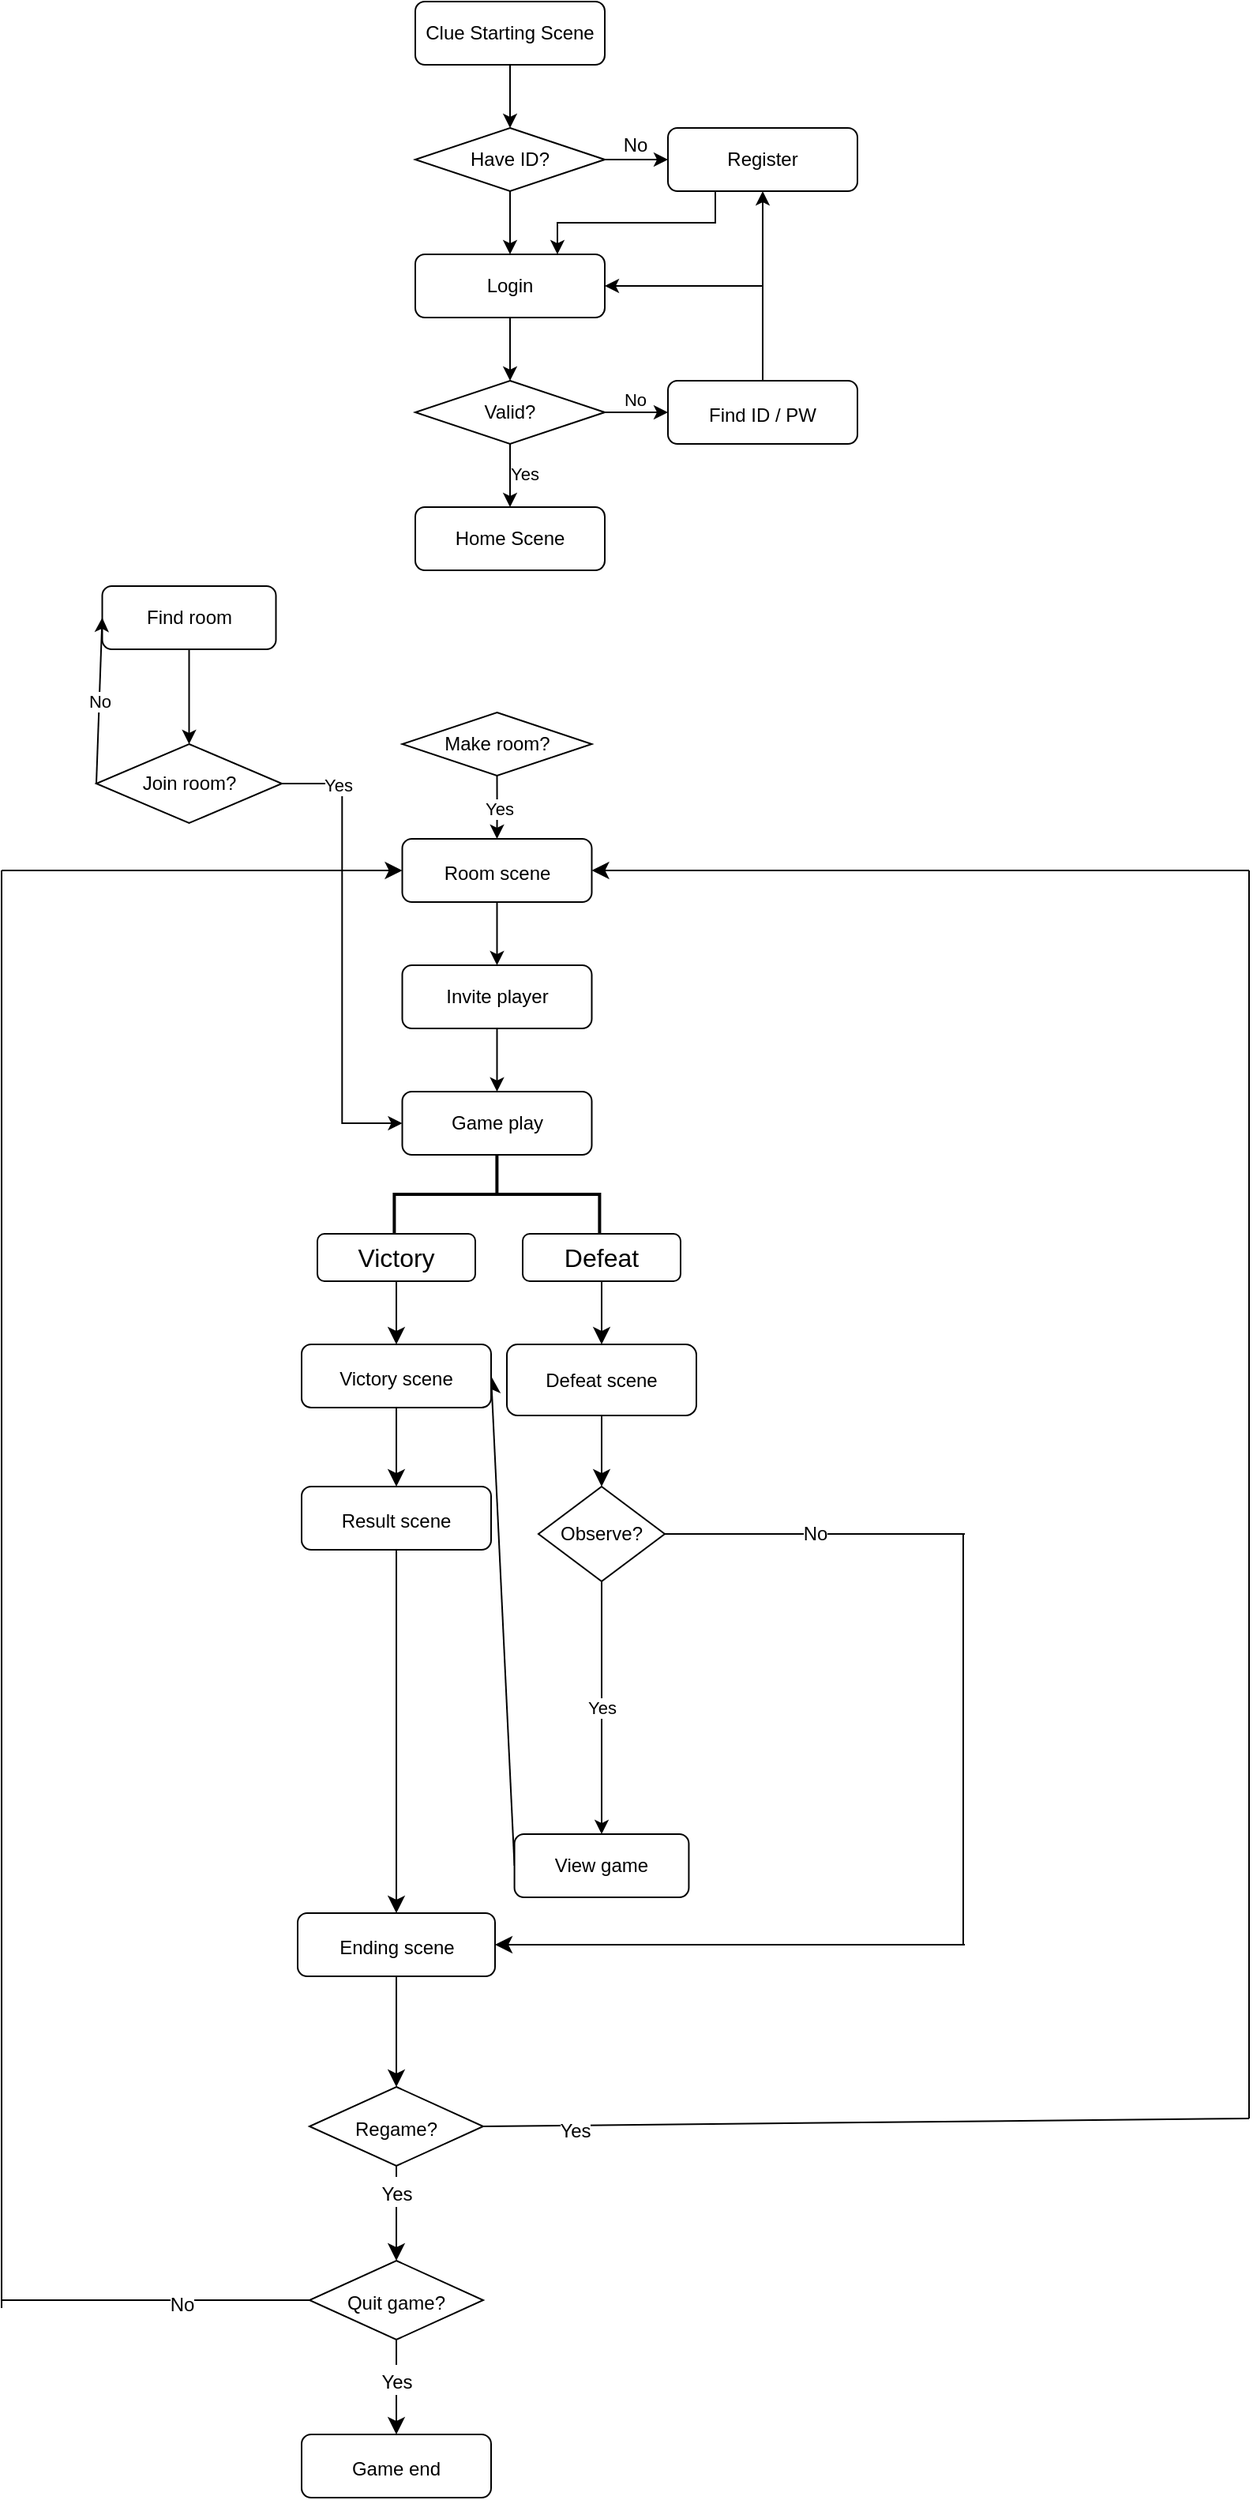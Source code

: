 <mxfile version="22.1.21" type="github">
  <diagram id="C5RBs43oDa-KdzZeNtuy" name="Page-1">
    <mxGraphModel dx="954" dy="589" grid="1" gridSize="10" guides="1" tooltips="1" connect="1" arrows="1" fold="1" page="1" pageScale="1" pageWidth="827" pageHeight="1169" math="0" shadow="0">
      <root>
        <mxCell id="WIyWlLk6GJQsqaUBKTNV-0" />
        <mxCell id="WIyWlLk6GJQsqaUBKTNV-1" parent="WIyWlLk6GJQsqaUBKTNV-0" />
        <mxCell id="JwCSaX0RSoOB0MdqLCf4-31" style="edgeStyle=orthogonalEdgeStyle;rounded=0;orthogonalLoop=1;jettySize=auto;html=1;" parent="WIyWlLk6GJQsqaUBKTNV-1" source="WIyWlLk6GJQsqaUBKTNV-3" target="JwCSaX0RSoOB0MdqLCf4-32" edge="1">
          <mxGeometry relative="1" as="geometry">
            <mxPoint x="331.7" y="130" as="targetPoint" />
          </mxGeometry>
        </mxCell>
        <mxCell id="WIyWlLk6GJQsqaUBKTNV-3" value="Clue Starting Scene" style="rounded=1;whiteSpace=wrap;html=1;fontSize=12;glass=0;strokeWidth=1;shadow=0;" parent="WIyWlLk6GJQsqaUBKTNV-1" vertex="1">
          <mxGeometry x="280" y="40" width="120" height="40" as="geometry" />
        </mxCell>
        <mxCell id="3HpmYtwetIIkrx0pe5Fz-3" value="" style="edgeStyle=orthogonalEdgeStyle;rounded=0;orthogonalLoop=1;jettySize=auto;html=1;entryX=0.5;entryY=0;entryDx=0;entryDy=0;" parent="WIyWlLk6GJQsqaUBKTNV-1" source="3HpmYtwetIIkrx0pe5Fz-0" edge="1" target="3HpmYtwetIIkrx0pe5Fz-7">
          <mxGeometry relative="1" as="geometry">
            <mxPoint x="331.75" y="330" as="targetPoint" />
          </mxGeometry>
        </mxCell>
        <mxCell id="3HpmYtwetIIkrx0pe5Fz-0" value="Login" style="rounded=1;whiteSpace=wrap;html=1;" parent="WIyWlLk6GJQsqaUBKTNV-1" vertex="1">
          <mxGeometry x="280" y="200" width="120" height="40" as="geometry" />
        </mxCell>
        <mxCell id="3HpmYtwetIIkrx0pe5Fz-1" style="edgeStyle=orthogonalEdgeStyle;rounded=0;orthogonalLoop=1;jettySize=auto;html=1;exitX=0.5;exitY=1;exitDx=0;exitDy=0;" parent="WIyWlLk6GJQsqaUBKTNV-1" source="3HpmYtwetIIkrx0pe5Fz-0" target="3HpmYtwetIIkrx0pe5Fz-0" edge="1">
          <mxGeometry relative="1" as="geometry" />
        </mxCell>
        <mxCell id="3HpmYtwetIIkrx0pe5Fz-2" value="Home Scene" style="whiteSpace=wrap;html=1;rounded=1;" parent="WIyWlLk6GJQsqaUBKTNV-1" vertex="1">
          <mxGeometry x="280" y="360" width="120" height="40" as="geometry" />
        </mxCell>
        <mxCell id="HTRj5CVmtDGynTPaIfWx-3" style="edgeStyle=orthogonalEdgeStyle;rounded=0;orthogonalLoop=1;jettySize=auto;html=1;exitX=0.5;exitY=1;exitDx=0;exitDy=0;entryX=0.5;entryY=0;entryDx=0;entryDy=0;" edge="1" parent="WIyWlLk6GJQsqaUBKTNV-1" source="3HpmYtwetIIkrx0pe5Fz-7" target="3HpmYtwetIIkrx0pe5Fz-2">
          <mxGeometry relative="1" as="geometry" />
        </mxCell>
        <mxCell id="HTRj5CVmtDGynTPaIfWx-11" value="Yes" style="edgeLabel;html=1;align=center;verticalAlign=middle;resizable=0;points=[];" vertex="1" connectable="0" parent="HTRj5CVmtDGynTPaIfWx-3">
          <mxGeometry x="-0.15" y="1" relative="1" as="geometry">
            <mxPoint x="8" y="2" as="offset" />
          </mxGeometry>
        </mxCell>
        <mxCell id="HTRj5CVmtDGynTPaIfWx-4" style="edgeStyle=orthogonalEdgeStyle;rounded=0;orthogonalLoop=1;jettySize=auto;html=1;exitX=1;exitY=0.5;exitDx=0;exitDy=0;entryX=0;entryY=0.5;entryDx=0;entryDy=0;" edge="1" parent="WIyWlLk6GJQsqaUBKTNV-1" source="3HpmYtwetIIkrx0pe5Fz-7" target="Gx720E7wN7_lt2PWXB4A-29">
          <mxGeometry relative="1" as="geometry" />
        </mxCell>
        <mxCell id="HTRj5CVmtDGynTPaIfWx-7" value="No" style="edgeLabel;html=1;align=center;verticalAlign=middle;resizable=0;points=[];" vertex="1" connectable="0" parent="HTRj5CVmtDGynTPaIfWx-4">
          <mxGeometry x="-0.15" y="2" relative="1" as="geometry">
            <mxPoint x="2" y="-6" as="offset" />
          </mxGeometry>
        </mxCell>
        <mxCell id="3HpmYtwetIIkrx0pe5Fz-7" value="Valid?" style="rhombus;whiteSpace=wrap;html=1;" parent="WIyWlLk6GJQsqaUBKTNV-1" vertex="1">
          <mxGeometry x="280" y="280" width="120" height="40" as="geometry" />
        </mxCell>
        <mxCell id="3HpmYtwetIIkrx0pe5Fz-17" style="edgeStyle=orthogonalEdgeStyle;rounded=0;orthogonalLoop=1;jettySize=auto;html=1;exitX=0.5;exitY=1;exitDx=0;exitDy=0;" parent="WIyWlLk6GJQsqaUBKTNV-1" source="3HpmYtwetIIkrx0pe5Fz-15" edge="1">
          <mxGeometry relative="1" as="geometry">
            <mxPoint x="331.75" y="570" as="targetPoint" />
          </mxGeometry>
        </mxCell>
        <mxCell id="3HpmYtwetIIkrx0pe5Fz-18" value="Yes" style="edgeLabel;html=1;align=center;verticalAlign=middle;resizable=0;points=[];" parent="3HpmYtwetIIkrx0pe5Fz-17" vertex="1" connectable="0">
          <mxGeometry x="0.062" relative="1" as="geometry">
            <mxPoint as="offset" />
          </mxGeometry>
        </mxCell>
        <mxCell id="3HpmYtwetIIkrx0pe5Fz-15" value="Make room?" style="rhombus;whiteSpace=wrap;html=1;" parent="WIyWlLk6GJQsqaUBKTNV-1" vertex="1">
          <mxGeometry x="271.75" y="490" width="120" height="40" as="geometry" />
        </mxCell>
        <mxCell id="JwCSaX0RSoOB0MdqLCf4-1" style="edgeStyle=orthogonalEdgeStyle;rounded=0;orthogonalLoop=1;jettySize=auto;html=1;entryX=0.5;entryY=0;entryDx=0;entryDy=0;" parent="WIyWlLk6GJQsqaUBKTNV-1" source="ZR01JRABGJdEw6RTcn_Y-5" target="JwCSaX0RSoOB0MdqLCf4-0" edge="1">
          <mxGeometry relative="1" as="geometry" />
        </mxCell>
        <mxCell id="ZR01JRABGJdEw6RTcn_Y-5" value="&lt;font style=&quot;font-size: 12px;&quot;&gt;Room scene&lt;/font&gt;" style="rounded=1;whiteSpace=wrap;html=1;fontSize=16;" parent="WIyWlLk6GJQsqaUBKTNV-1" vertex="1">
          <mxGeometry x="271.75" y="570" width="120" height="40" as="geometry" />
        </mxCell>
        <mxCell id="JwCSaX0RSoOB0MdqLCf4-3" value="" style="edgeStyle=orthogonalEdgeStyle;rounded=0;orthogonalLoop=1;jettySize=auto;html=1;" parent="WIyWlLk6GJQsqaUBKTNV-1" source="JwCSaX0RSoOB0MdqLCf4-0" target="JwCSaX0RSoOB0MdqLCf4-2" edge="1">
          <mxGeometry relative="1" as="geometry" />
        </mxCell>
        <mxCell id="JwCSaX0RSoOB0MdqLCf4-0" value="Invite player" style="rounded=1;whiteSpace=wrap;html=1;" parent="WIyWlLk6GJQsqaUBKTNV-1" vertex="1">
          <mxGeometry x="271.75" y="650" width="120" height="40" as="geometry" />
        </mxCell>
        <mxCell id="JwCSaX0RSoOB0MdqLCf4-2" value="Game play" style="rounded=1;whiteSpace=wrap;html=1;" parent="WIyWlLk6GJQsqaUBKTNV-1" vertex="1">
          <mxGeometry x="271.75" y="730" width="120" height="40" as="geometry" />
        </mxCell>
        <mxCell id="JwCSaX0RSoOB0MdqLCf4-22" style="edgeStyle=orthogonalEdgeStyle;rounded=0;orthogonalLoop=1;jettySize=auto;html=1;entryX=0.5;entryY=0;entryDx=0;entryDy=0;" parent="WIyWlLk6GJQsqaUBKTNV-1" source="JwCSaX0RSoOB0MdqLCf4-7" target="JwCSaX0RSoOB0MdqLCf4-8" edge="1">
          <mxGeometry relative="1" as="geometry" />
        </mxCell>
        <mxCell id="JwCSaX0RSoOB0MdqLCf4-7" value="Find room" style="rounded=1;whiteSpace=wrap;html=1;" parent="WIyWlLk6GJQsqaUBKTNV-1" vertex="1">
          <mxGeometry x="81.75" y="410" width="110" height="40" as="geometry" />
        </mxCell>
        <mxCell id="JwCSaX0RSoOB0MdqLCf4-24" style="edgeStyle=orthogonalEdgeStyle;rounded=0;orthogonalLoop=1;jettySize=auto;html=1;entryX=0;entryY=0.5;entryDx=0;entryDy=0;" parent="WIyWlLk6GJQsqaUBKTNV-1" source="JwCSaX0RSoOB0MdqLCf4-8" target="JwCSaX0RSoOB0MdqLCf4-2" edge="1">
          <mxGeometry relative="1" as="geometry" />
        </mxCell>
        <mxCell id="JwCSaX0RSoOB0MdqLCf4-28" value="Yes" style="edgeLabel;html=1;align=center;verticalAlign=middle;resizable=0;points=[];" parent="JwCSaX0RSoOB0MdqLCf4-24" vertex="1" connectable="0">
          <mxGeometry x="-0.758" y="-1" relative="1" as="geometry">
            <mxPoint as="offset" />
          </mxGeometry>
        </mxCell>
        <mxCell id="JwCSaX0RSoOB0MdqLCf4-8" value="Join room?" style="rhombus;whiteSpace=wrap;html=1;" parent="WIyWlLk6GJQsqaUBKTNV-1" vertex="1">
          <mxGeometry x="78" y="510" width="117.5" height="50" as="geometry" />
        </mxCell>
        <mxCell id="JwCSaX0RSoOB0MdqLCf4-26" value="" style="endArrow=classic;html=1;rounded=0;exitX=0;exitY=0.5;exitDx=0;exitDy=0;entryX=0;entryY=0.5;entryDx=0;entryDy=0;" parent="WIyWlLk6GJQsqaUBKTNV-1" source="JwCSaX0RSoOB0MdqLCf4-8" target="JwCSaX0RSoOB0MdqLCf4-7" edge="1">
          <mxGeometry relative="1" as="geometry">
            <mxPoint x="-28.25" y="440" as="sourcePoint" />
            <mxPoint x="77.75" y="440" as="targetPoint" />
          </mxGeometry>
        </mxCell>
        <mxCell id="JwCSaX0RSoOB0MdqLCf4-27" value="No" style="edgeLabel;resizable=0;html=1;align=center;verticalAlign=middle;" parent="JwCSaX0RSoOB0MdqLCf4-26" connectable="0" vertex="1">
          <mxGeometry relative="1" as="geometry" />
        </mxCell>
        <mxCell id="JwCSaX0RSoOB0MdqLCf4-41" style="edgeStyle=orthogonalEdgeStyle;rounded=0;orthogonalLoop=1;jettySize=auto;html=1;entryX=0;entryY=0.5;entryDx=0;entryDy=0;" parent="WIyWlLk6GJQsqaUBKTNV-1" source="JwCSaX0RSoOB0MdqLCf4-32" target="JwCSaX0RSoOB0MdqLCf4-38" edge="1">
          <mxGeometry relative="1" as="geometry" />
        </mxCell>
        <mxCell id="JwCSaX0RSoOB0MdqLCf4-42" value="&lt;font style=&quot;font-size: 12px;&quot;&gt;No&lt;/font&gt;" style="edgeLabel;html=1;align=center;verticalAlign=middle;resizable=0;points=[];" parent="JwCSaX0RSoOB0MdqLCf4-41" vertex="1" connectable="0">
          <mxGeometry x="-0.451" y="1" relative="1" as="geometry">
            <mxPoint x="8" y="-8" as="offset" />
          </mxGeometry>
        </mxCell>
        <mxCell id="HTRj5CVmtDGynTPaIfWx-2" style="edgeStyle=orthogonalEdgeStyle;rounded=0;orthogonalLoop=1;jettySize=auto;html=1;exitX=0.5;exitY=1;exitDx=0;exitDy=0;entryX=0.5;entryY=0;entryDx=0;entryDy=0;" edge="1" parent="WIyWlLk6GJQsqaUBKTNV-1" source="JwCSaX0RSoOB0MdqLCf4-32" target="3HpmYtwetIIkrx0pe5Fz-0">
          <mxGeometry relative="1" as="geometry" />
        </mxCell>
        <mxCell id="JwCSaX0RSoOB0MdqLCf4-32" value="Have ID?" style="rhombus;whiteSpace=wrap;html=1;" parent="WIyWlLk6GJQsqaUBKTNV-1" vertex="1">
          <mxGeometry x="280" y="120" width="120" height="40" as="geometry" />
        </mxCell>
        <mxCell id="HTRj5CVmtDGynTPaIfWx-10" style="edgeStyle=orthogonalEdgeStyle;rounded=0;orthogonalLoop=1;jettySize=auto;html=1;exitX=0.25;exitY=1;exitDx=0;exitDy=0;entryX=0.75;entryY=0;entryDx=0;entryDy=0;" edge="1" parent="WIyWlLk6GJQsqaUBKTNV-1" source="JwCSaX0RSoOB0MdqLCf4-38" target="3HpmYtwetIIkrx0pe5Fz-0">
          <mxGeometry relative="1" as="geometry" />
        </mxCell>
        <mxCell id="JwCSaX0RSoOB0MdqLCf4-38" value="Register" style="rounded=1;whiteSpace=wrap;html=1;" parent="WIyWlLk6GJQsqaUBKTNV-1" vertex="1">
          <mxGeometry x="440" y="120" width="120" height="40" as="geometry" />
        </mxCell>
        <mxCell id="JwCSaX0RSoOB0MdqLCf4-67" value="Yes" style="edgeStyle=orthogonalEdgeStyle;rounded=0;orthogonalLoop=1;jettySize=auto;html=1;entryX=0.5;entryY=0;entryDx=0;entryDy=0;" parent="WIyWlLk6GJQsqaUBKTNV-1" source="JwCSaX0RSoOB0MdqLCf4-62" target="JwCSaX0RSoOB0MdqLCf4-66" edge="1">
          <mxGeometry relative="1" as="geometry" />
        </mxCell>
        <mxCell id="Gx720E7wN7_lt2PWXB4A-12" value="No" style="edgeStyle=none;curved=1;rounded=0;orthogonalLoop=1;jettySize=auto;html=1;fontSize=12;startSize=8;endSize=8;startArrow=none;startFill=0;endArrow=none;endFill=0;exitX=1;exitY=0.5;exitDx=0;exitDy=0;" parent="WIyWlLk6GJQsqaUBKTNV-1" source="JwCSaX0RSoOB0MdqLCf4-62" edge="1">
          <mxGeometry relative="1" as="geometry">
            <mxPoint x="628" y="1010" as="targetPoint" />
          </mxGeometry>
        </mxCell>
        <mxCell id="JwCSaX0RSoOB0MdqLCf4-62" value="Observe?" style="rhombus;whiteSpace=wrap;html=1;" parent="WIyWlLk6GJQsqaUBKTNV-1" vertex="1">
          <mxGeometry x="358.0" y="980" width="80" height="60" as="geometry" />
        </mxCell>
        <mxCell id="Gx720E7wN7_lt2PWXB4A-4" style="edgeStyle=none;curved=1;rounded=0;orthogonalLoop=1;jettySize=auto;html=1;fontSize=12;startSize=8;endSize=8;entryX=1;entryY=0.5;entryDx=0;entryDy=0;exitX=0;exitY=0.5;exitDx=0;exitDy=0;" parent="WIyWlLk6GJQsqaUBKTNV-1" source="JwCSaX0RSoOB0MdqLCf4-66" target="Gx720E7wN7_lt2PWXB4A-0" edge="1">
          <mxGeometry relative="1" as="geometry">
            <mxPoint x="326.7" y="1105" as="targetPoint" />
          </mxGeometry>
        </mxCell>
        <mxCell id="JwCSaX0RSoOB0MdqLCf4-66" value="View game" style="rounded=1;whiteSpace=wrap;html=1;" parent="WIyWlLk6GJQsqaUBKTNV-1" vertex="1">
          <mxGeometry x="342.79" y="1200" width="110.43" height="40" as="geometry" />
        </mxCell>
        <mxCell id="Gx720E7wN7_lt2PWXB4A-48" style="edgeStyle=none;curved=1;rounded=0;orthogonalLoop=1;jettySize=auto;html=1;entryX=0.5;entryY=0;entryDx=0;entryDy=0;fontSize=12;startSize=8;endSize=8;" parent="WIyWlLk6GJQsqaUBKTNV-1" source="JwCSaX0RSoOB0MdqLCf4-69" target="JwCSaX0RSoOB0MdqLCf4-62" edge="1">
          <mxGeometry relative="1" as="geometry" />
        </mxCell>
        <mxCell id="JwCSaX0RSoOB0MdqLCf4-69" value="Defeat scene" style="rounded=1;whiteSpace=wrap;html=1;" parent="WIyWlLk6GJQsqaUBKTNV-1" vertex="1">
          <mxGeometry x="338.0" y="890" width="120" height="45" as="geometry" />
        </mxCell>
        <mxCell id="Gx720E7wN7_lt2PWXB4A-9" style="edgeStyle=none;curved=1;rounded=0;orthogonalLoop=1;jettySize=auto;html=1;entryX=0.5;entryY=0;entryDx=0;entryDy=0;fontSize=12;startSize=8;endSize=8;" parent="WIyWlLk6GJQsqaUBKTNV-1" source="Gx720E7wN7_lt2PWXB4A-0" target="Gx720E7wN7_lt2PWXB4A-3" edge="1">
          <mxGeometry relative="1" as="geometry" />
        </mxCell>
        <mxCell id="Gx720E7wN7_lt2PWXB4A-0" value="&lt;font style=&quot;font-size: 12px;&quot;&gt;Victory scene&lt;/font&gt;" style="rounded=1;whiteSpace=wrap;html=1;fontSize=16;" parent="WIyWlLk6GJQsqaUBKTNV-1" vertex="1">
          <mxGeometry x="208" y="890" width="120" height="40" as="geometry" />
        </mxCell>
        <mxCell id="Gx720E7wN7_lt2PWXB4A-11" style="edgeStyle=none;curved=1;rounded=0;orthogonalLoop=1;jettySize=auto;html=1;entryX=0.5;entryY=0;entryDx=0;entryDy=0;fontSize=12;startSize=8;endSize=8;" parent="WIyWlLk6GJQsqaUBKTNV-1" source="Gx720E7wN7_lt2PWXB4A-3" target="Gx720E7wN7_lt2PWXB4A-10" edge="1">
          <mxGeometry relative="1" as="geometry" />
        </mxCell>
        <mxCell id="Gx720E7wN7_lt2PWXB4A-3" value="&lt;font style=&quot;font-size: 12px;&quot;&gt;Result scene&lt;/font&gt;" style="rounded=1;whiteSpace=wrap;html=1;fontSize=16;" parent="WIyWlLk6GJQsqaUBKTNV-1" vertex="1">
          <mxGeometry x="208" y="980" width="120" height="40" as="geometry" />
        </mxCell>
        <mxCell id="Gx720E7wN7_lt2PWXB4A-17" style="edgeStyle=none;curved=1;rounded=0;orthogonalLoop=1;jettySize=auto;html=1;entryX=0.5;entryY=0;entryDx=0;entryDy=0;fontSize=12;startSize=8;endSize=8;" parent="WIyWlLk6GJQsqaUBKTNV-1" source="Gx720E7wN7_lt2PWXB4A-10" target="Gx720E7wN7_lt2PWXB4A-16" edge="1">
          <mxGeometry relative="1" as="geometry" />
        </mxCell>
        <mxCell id="Gx720E7wN7_lt2PWXB4A-10" value="&lt;font style=&quot;font-size: 12px;&quot;&gt;Ending scene&lt;/font&gt;" style="rounded=1;whiteSpace=wrap;html=1;fontSize=16;" parent="WIyWlLk6GJQsqaUBKTNV-1" vertex="1">
          <mxGeometry x="205.5" y="1250" width="125" height="40" as="geometry" />
        </mxCell>
        <mxCell id="Gx720E7wN7_lt2PWXB4A-13" value="" style="endArrow=classic;html=1;rounded=0;fontSize=12;startSize=8;endSize=8;curved=1;entryX=1;entryY=0.5;entryDx=0;entryDy=0;" parent="WIyWlLk6GJQsqaUBKTNV-1" target="Gx720E7wN7_lt2PWXB4A-10" edge="1">
          <mxGeometry width="50" height="50" relative="1" as="geometry">
            <mxPoint x="628" y="1270" as="sourcePoint" />
            <mxPoint x="566.7" y="1275" as="targetPoint" />
          </mxGeometry>
        </mxCell>
        <mxCell id="Gx720E7wN7_lt2PWXB4A-20" style="edgeStyle=none;curved=1;rounded=0;orthogonalLoop=1;jettySize=auto;html=1;fontSize=12;startSize=8;endSize=8;endArrow=none;endFill=0;exitX=1;exitY=0.5;exitDx=0;exitDy=0;" parent="WIyWlLk6GJQsqaUBKTNV-1" source="Gx720E7wN7_lt2PWXB4A-16" edge="1">
          <mxGeometry relative="1" as="geometry">
            <mxPoint x="808" y="1380" as="targetPoint" />
          </mxGeometry>
        </mxCell>
        <mxCell id="Gx720E7wN7_lt2PWXB4A-25" value="&lt;font style=&quot;font-size: 12px;&quot;&gt;Yes&lt;/font&gt;" style="edgeLabel;html=1;align=center;verticalAlign=middle;resizable=0;points=[];fontSize=16;" parent="Gx720E7wN7_lt2PWXB4A-20" vertex="1" connectable="0">
          <mxGeometry x="-0.762" y="-3" relative="1" as="geometry">
            <mxPoint y="-2" as="offset" />
          </mxGeometry>
        </mxCell>
        <mxCell id="Gx720E7wN7_lt2PWXB4A-54" style="edgeStyle=none;curved=1;rounded=0;orthogonalLoop=1;jettySize=auto;html=1;entryX=0.5;entryY=0;entryDx=0;entryDy=0;fontSize=12;startSize=8;endSize=8;" parent="WIyWlLk6GJQsqaUBKTNV-1" source="Gx720E7wN7_lt2PWXB4A-16" target="Gx720E7wN7_lt2PWXB4A-53" edge="1">
          <mxGeometry relative="1" as="geometry" />
        </mxCell>
        <mxCell id="Gx720E7wN7_lt2PWXB4A-58" value="&lt;font style=&quot;font-size: 12px;&quot;&gt;Yes&lt;/font&gt;" style="edgeLabel;html=1;align=center;verticalAlign=middle;resizable=0;points=[];fontSize=16;" parent="Gx720E7wN7_lt2PWXB4A-54" vertex="1" connectable="0">
          <mxGeometry x="-0.48" y="2" relative="1" as="geometry">
            <mxPoint x="-2" as="offset" />
          </mxGeometry>
        </mxCell>
        <mxCell id="Gx720E7wN7_lt2PWXB4A-16" value="&lt;font style=&quot;font-size: 12px;&quot;&gt;Regame?&lt;/font&gt;" style="rhombus;whiteSpace=wrap;html=1;fontSize=16;" parent="WIyWlLk6GJQsqaUBKTNV-1" vertex="1">
          <mxGeometry x="213" y="1360" width="110" height="50" as="geometry" />
        </mxCell>
        <mxCell id="Gx720E7wN7_lt2PWXB4A-22" value="" style="endArrow=none;html=1;rounded=0;fontSize=12;startSize=8;endSize=8;curved=1;endFill=0;" parent="WIyWlLk6GJQsqaUBKTNV-1" edge="1">
          <mxGeometry width="50" height="50" relative="1" as="geometry">
            <mxPoint x="808" y="1380" as="sourcePoint" />
            <mxPoint x="808" y="590" as="targetPoint" />
          </mxGeometry>
        </mxCell>
        <mxCell id="Gx720E7wN7_lt2PWXB4A-23" value="" style="endArrow=classic;html=1;rounded=0;fontSize=12;startSize=8;endSize=8;curved=1;entryX=1;entryY=0.5;entryDx=0;entryDy=0;" parent="WIyWlLk6GJQsqaUBKTNV-1" target="ZR01JRABGJdEw6RTcn_Y-5" edge="1">
          <mxGeometry width="50" height="50" relative="1" as="geometry">
            <mxPoint x="808" y="590" as="sourcePoint" />
            <mxPoint x="718" y="550" as="targetPoint" />
          </mxGeometry>
        </mxCell>
        <mxCell id="Gx720E7wN7_lt2PWXB4A-24" value="" style="endArrow=none;html=1;rounded=0;fontSize=12;startSize=8;endSize=8;curved=1;" parent="WIyWlLk6GJQsqaUBKTNV-1" edge="1">
          <mxGeometry width="50" height="50" relative="1" as="geometry">
            <mxPoint x="627" y="1270" as="sourcePoint" />
            <mxPoint x="627" y="1010" as="targetPoint" />
          </mxGeometry>
        </mxCell>
        <mxCell id="Gx720E7wN7_lt2PWXB4A-26" value="&lt;font style=&quot;font-size: 12px;&quot;&gt;Game end&lt;/font&gt;" style="rounded=1;whiteSpace=wrap;html=1;fontSize=16;" parent="WIyWlLk6GJQsqaUBKTNV-1" vertex="1">
          <mxGeometry x="208" y="1580" width="120" height="40" as="geometry" />
        </mxCell>
        <mxCell id="HTRj5CVmtDGynTPaIfWx-8" style="edgeStyle=orthogonalEdgeStyle;rounded=0;orthogonalLoop=1;jettySize=auto;html=1;exitX=0.5;exitY=0;exitDx=0;exitDy=0;entryX=0.5;entryY=1;entryDx=0;entryDy=0;" edge="1" parent="WIyWlLk6GJQsqaUBKTNV-1" source="Gx720E7wN7_lt2PWXB4A-29" target="JwCSaX0RSoOB0MdqLCf4-38">
          <mxGeometry relative="1" as="geometry" />
        </mxCell>
        <mxCell id="HTRj5CVmtDGynTPaIfWx-9" style="edgeStyle=orthogonalEdgeStyle;rounded=0;orthogonalLoop=1;jettySize=auto;html=1;exitX=0.5;exitY=0;exitDx=0;exitDy=0;entryX=1;entryY=0.5;entryDx=0;entryDy=0;" edge="1" parent="WIyWlLk6GJQsqaUBKTNV-1" source="Gx720E7wN7_lt2PWXB4A-29" target="3HpmYtwetIIkrx0pe5Fz-0">
          <mxGeometry relative="1" as="geometry" />
        </mxCell>
        <mxCell id="Gx720E7wN7_lt2PWXB4A-29" value="&lt;font style=&quot;font-size: 12px;&quot;&gt;Find ID / PW&lt;/font&gt;" style="rounded=1;whiteSpace=wrap;html=1;fontSize=16;" parent="WIyWlLk6GJQsqaUBKTNV-1" vertex="1">
          <mxGeometry x="440" y="280" width="120" height="40" as="geometry" />
        </mxCell>
        <mxCell id="Gx720E7wN7_lt2PWXB4A-35" style="edgeStyle=none;curved=1;rounded=0;orthogonalLoop=1;jettySize=auto;html=1;exitX=0.25;exitY=0;exitDx=0;exitDy=0;fontSize=12;startSize=8;endSize=8;" parent="WIyWlLk6GJQsqaUBKTNV-1" source="Gx720E7wN7_lt2PWXB4A-29" target="Gx720E7wN7_lt2PWXB4A-29" edge="1">
          <mxGeometry relative="1" as="geometry" />
        </mxCell>
        <mxCell id="Gx720E7wN7_lt2PWXB4A-46" style="edgeStyle=none;curved=1;rounded=0;orthogonalLoop=1;jettySize=auto;html=1;entryX=0.5;entryY=0;entryDx=0;entryDy=0;fontSize=12;startSize=8;endSize=8;" parent="WIyWlLk6GJQsqaUBKTNV-1" source="Gx720E7wN7_lt2PWXB4A-40" target="Gx720E7wN7_lt2PWXB4A-0" edge="1">
          <mxGeometry relative="1" as="geometry" />
        </mxCell>
        <mxCell id="Gx720E7wN7_lt2PWXB4A-40" value="Victory" style="rounded=1;whiteSpace=wrap;html=1;fontSize=16;" parent="WIyWlLk6GJQsqaUBKTNV-1" vertex="1">
          <mxGeometry x="218" y="820" width="100" height="30" as="geometry" />
        </mxCell>
        <mxCell id="Gx720E7wN7_lt2PWXB4A-43" value="" style="strokeWidth=2;html=1;shape=mxgraph.flowchart.annotation_2;align=left;labelPosition=right;pointerEvents=1;fontSize=16;rotation=90;" parent="WIyWlLk6GJQsqaUBKTNV-1" vertex="1">
          <mxGeometry x="306.7" y="730" width="50" height="130" as="geometry" />
        </mxCell>
        <mxCell id="Gx720E7wN7_lt2PWXB4A-47" style="edgeStyle=none;curved=1;rounded=0;orthogonalLoop=1;jettySize=auto;html=1;entryX=0.5;entryY=0;entryDx=0;entryDy=0;fontSize=12;startSize=8;endSize=8;" parent="WIyWlLk6GJQsqaUBKTNV-1" source="Gx720E7wN7_lt2PWXB4A-45" target="JwCSaX0RSoOB0MdqLCf4-69" edge="1">
          <mxGeometry relative="1" as="geometry" />
        </mxCell>
        <mxCell id="Gx720E7wN7_lt2PWXB4A-45" value="Defeat" style="rounded=1;whiteSpace=wrap;html=1;fontSize=16;" parent="WIyWlLk6GJQsqaUBKTNV-1" vertex="1">
          <mxGeometry x="348" y="820" width="100" height="30" as="geometry" />
        </mxCell>
        <mxCell id="Gx720E7wN7_lt2PWXB4A-56" style="edgeStyle=none;curved=1;rounded=0;orthogonalLoop=1;jettySize=auto;html=1;fontSize=12;startSize=8;endSize=8;" parent="WIyWlLk6GJQsqaUBKTNV-1" source="Gx720E7wN7_lt2PWXB4A-53" edge="1">
          <mxGeometry relative="1" as="geometry">
            <mxPoint x="268" y="1580" as="targetPoint" />
            <Array as="points" />
          </mxGeometry>
        </mxCell>
        <mxCell id="Gx720E7wN7_lt2PWXB4A-57" value="&lt;font style=&quot;font-size: 12px;&quot;&gt;Yes&lt;/font&gt;" style="edgeLabel;html=1;align=center;verticalAlign=middle;resizable=0;points=[];fontSize=16;" parent="Gx720E7wN7_lt2PWXB4A-56" vertex="1" connectable="0">
          <mxGeometry x="0.123" y="1" relative="1" as="geometry">
            <mxPoint x="-1" y="-9" as="offset" />
          </mxGeometry>
        </mxCell>
        <mxCell id="Gx720E7wN7_lt2PWXB4A-53" value="&lt;span style=&quot;font-size: 12px;&quot;&gt;Quit game?&lt;/span&gt;" style="rhombus;whiteSpace=wrap;html=1;fontSize=16;" parent="WIyWlLk6GJQsqaUBKTNV-1" vertex="1">
          <mxGeometry x="213" y="1470" width="110" height="50" as="geometry" />
        </mxCell>
        <mxCell id="Gx720E7wN7_lt2PWXB4A-60" value="" style="endArrow=none;html=1;rounded=0;fontSize=12;startSize=8;endSize=8;curved=1;entryX=0;entryY=0.5;entryDx=0;entryDy=0;" parent="WIyWlLk6GJQsqaUBKTNV-1" target="Gx720E7wN7_lt2PWXB4A-53" edge="1">
          <mxGeometry width="50" height="50" relative="1" as="geometry">
            <mxPoint x="18" y="1495" as="sourcePoint" />
            <mxPoint x="-62" y="1350" as="targetPoint" />
          </mxGeometry>
        </mxCell>
        <mxCell id="Gx720E7wN7_lt2PWXB4A-66" value="&lt;font style=&quot;font-size: 12px;&quot;&gt;No&lt;/font&gt;" style="edgeLabel;html=1;align=center;verticalAlign=middle;resizable=0;points=[];fontSize=16;" parent="Gx720E7wN7_lt2PWXB4A-60" vertex="1" connectable="0">
          <mxGeometry x="0.166" y="-1" relative="1" as="geometry">
            <mxPoint as="offset" />
          </mxGeometry>
        </mxCell>
        <mxCell id="Gx720E7wN7_lt2PWXB4A-64" value="" style="endArrow=none;html=1;rounded=0;fontSize=12;startSize=8;endSize=8;curved=1;" parent="WIyWlLk6GJQsqaUBKTNV-1" edge="1">
          <mxGeometry width="50" height="50" relative="1" as="geometry">
            <mxPoint x="18" y="1500" as="sourcePoint" />
            <mxPoint x="18" y="590" as="targetPoint" />
          </mxGeometry>
        </mxCell>
        <mxCell id="Gx720E7wN7_lt2PWXB4A-71" value="" style="endArrow=classic;html=1;rounded=0;fontSize=12;startSize=8;endSize=8;curved=1;entryX=0;entryY=0.5;entryDx=0;entryDy=0;" parent="WIyWlLk6GJQsqaUBKTNV-1" target="ZR01JRABGJdEw6RTcn_Y-5" edge="1">
          <mxGeometry width="50" height="50" relative="1" as="geometry">
            <mxPoint x="18" y="590" as="sourcePoint" />
            <mxPoint x="158" y="560" as="targetPoint" />
          </mxGeometry>
        </mxCell>
      </root>
    </mxGraphModel>
  </diagram>
</mxfile>
